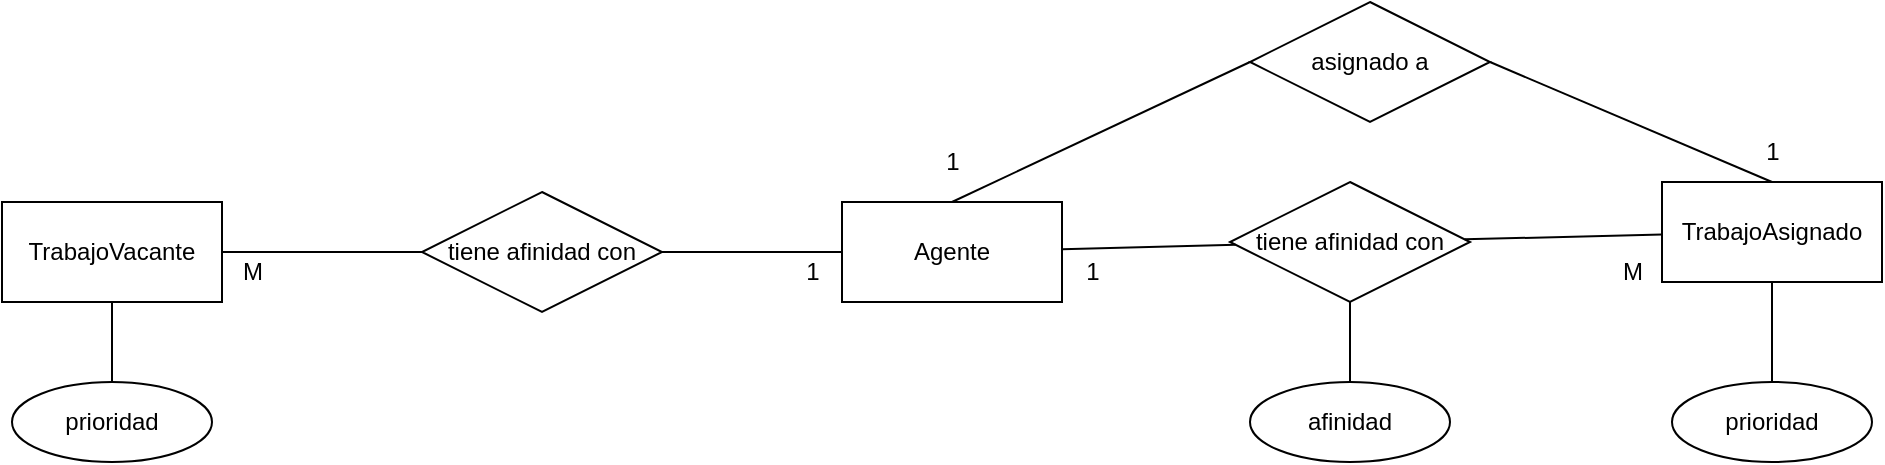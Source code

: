 <mxfile version="24.0.1" type="device">
  <diagram name="Página-1" id="edNJ96OoFqxDlCPMUYNc">
    <mxGraphModel dx="1915" dy="451" grid="1" gridSize="10" guides="1" tooltips="1" connect="1" arrows="1" fold="1" page="1" pageScale="1" pageWidth="827" pageHeight="1169" math="0" shadow="0">
      <root>
        <mxCell id="0" />
        <mxCell id="1" parent="0" />
        <mxCell id="BGMYntiI5y-Jm1jAnA2I-4" value="Agente" style="html=1;whiteSpace=wrap;" vertex="1" parent="1">
          <mxGeometry x="220" y="130" width="110" height="50" as="geometry" />
        </mxCell>
        <mxCell id="BGMYntiI5y-Jm1jAnA2I-5" value="TrabajoAsignado" style="html=1;whiteSpace=wrap;" vertex="1" parent="1">
          <mxGeometry x="630" y="120" width="110" height="50" as="geometry" />
        </mxCell>
        <mxCell id="BGMYntiI5y-Jm1jAnA2I-7" value="TrabajoVacante" style="html=1;whiteSpace=wrap;" vertex="1" parent="1">
          <mxGeometry x="-200" y="130" width="110" height="50" as="geometry" />
        </mxCell>
        <mxCell id="BGMYntiI5y-Jm1jAnA2I-8" value="tiene afinidad con" style="shape=rhombus;perimeter=rhombusPerimeter;whiteSpace=wrap;html=1;align=center;" vertex="1" parent="1">
          <mxGeometry x="414" y="120" width="120" height="60" as="geometry" />
        </mxCell>
        <mxCell id="BGMYntiI5y-Jm1jAnA2I-9" value="" style="endArrow=none;html=1;rounded=0;" edge="1" parent="1" source="BGMYntiI5y-Jm1jAnA2I-4" target="BGMYntiI5y-Jm1jAnA2I-8">
          <mxGeometry width="50" height="50" relative="1" as="geometry">
            <mxPoint x="390" y="190" as="sourcePoint" />
            <mxPoint x="440" y="140" as="targetPoint" />
          </mxGeometry>
        </mxCell>
        <mxCell id="BGMYntiI5y-Jm1jAnA2I-10" value="" style="endArrow=none;html=1;rounded=0;" edge="1" parent="1" source="BGMYntiI5y-Jm1jAnA2I-8" target="BGMYntiI5y-Jm1jAnA2I-5">
          <mxGeometry width="50" height="50" relative="1" as="geometry">
            <mxPoint x="340" y="156" as="sourcePoint" />
            <mxPoint x="427" y="159" as="targetPoint" />
          </mxGeometry>
        </mxCell>
        <mxCell id="BGMYntiI5y-Jm1jAnA2I-11" value="M" style="text;html=1;align=center;verticalAlign=middle;resizable=0;points=[];autosize=1;strokeColor=none;fillColor=none;" vertex="1" parent="1">
          <mxGeometry x="600" y="150" width="30" height="30" as="geometry" />
        </mxCell>
        <mxCell id="BGMYntiI5y-Jm1jAnA2I-12" value="1" style="text;html=1;align=center;verticalAlign=middle;resizable=0;points=[];autosize=1;strokeColor=none;fillColor=none;" vertex="1" parent="1">
          <mxGeometry x="330" y="150" width="30" height="30" as="geometry" />
        </mxCell>
        <mxCell id="BGMYntiI5y-Jm1jAnA2I-14" value="afinidad" style="ellipse;whiteSpace=wrap;html=1;align=center;" vertex="1" parent="1">
          <mxGeometry x="424" y="220" width="100" height="40" as="geometry" />
        </mxCell>
        <mxCell id="BGMYntiI5y-Jm1jAnA2I-15" value="" style="endArrow=none;html=1;rounded=0;" edge="1" parent="1" source="BGMYntiI5y-Jm1jAnA2I-14" target="BGMYntiI5y-Jm1jAnA2I-8">
          <mxGeometry width="50" height="50" relative="1" as="geometry">
            <mxPoint x="470.0" y="260" as="sourcePoint" />
            <mxPoint x="470" y="160" as="targetPoint" />
          </mxGeometry>
        </mxCell>
        <mxCell id="BGMYntiI5y-Jm1jAnA2I-16" value="tiene afinidad con" style="shape=rhombus;perimeter=rhombusPerimeter;whiteSpace=wrap;html=1;align=center;" vertex="1" parent="1">
          <mxGeometry x="10" y="125" width="120" height="60" as="geometry" />
        </mxCell>
        <mxCell id="BGMYntiI5y-Jm1jAnA2I-17" value="" style="endArrow=none;html=1;rounded=0;" edge="1" parent="1" source="BGMYntiI5y-Jm1jAnA2I-16" target="BGMYntiI5y-Jm1jAnA2I-7">
          <mxGeometry width="50" height="50" relative="1" as="geometry">
            <mxPoint x="-40" y="155" as="sourcePoint" />
            <mxPoint x="337" y="161" as="targetPoint" />
          </mxGeometry>
        </mxCell>
        <mxCell id="BGMYntiI5y-Jm1jAnA2I-18" value="" style="endArrow=none;html=1;rounded=0;" edge="1" parent="1" source="BGMYntiI5y-Jm1jAnA2I-4" target="BGMYntiI5y-Jm1jAnA2I-16">
          <mxGeometry width="50" height="50" relative="1" as="geometry">
            <mxPoint x="20" y="165" as="sourcePoint" />
            <mxPoint x="50" y="160" as="targetPoint" />
          </mxGeometry>
        </mxCell>
        <mxCell id="BGMYntiI5y-Jm1jAnA2I-19" value="1" style="text;html=1;align=center;verticalAlign=middle;resizable=0;points=[];autosize=1;strokeColor=none;fillColor=none;" vertex="1" parent="1">
          <mxGeometry x="190" y="150" width="30" height="30" as="geometry" />
        </mxCell>
        <mxCell id="BGMYntiI5y-Jm1jAnA2I-20" value="M" style="text;html=1;align=center;verticalAlign=middle;resizable=0;points=[];autosize=1;strokeColor=none;fillColor=none;" vertex="1" parent="1">
          <mxGeometry x="-90" y="150" width="30" height="30" as="geometry" />
        </mxCell>
        <mxCell id="BGMYntiI5y-Jm1jAnA2I-21" value="asignado a" style="shape=rhombus;perimeter=rhombusPerimeter;whiteSpace=wrap;html=1;align=center;" vertex="1" parent="1">
          <mxGeometry x="424" y="30" width="120" height="60" as="geometry" />
        </mxCell>
        <mxCell id="BGMYntiI5y-Jm1jAnA2I-22" value="" style="endArrow=none;html=1;rounded=0;exitX=0.5;exitY=0;exitDx=0;exitDy=0;entryX=0;entryY=0.5;entryDx=0;entryDy=0;" edge="1" parent="1" source="BGMYntiI5y-Jm1jAnA2I-4" target="BGMYntiI5y-Jm1jAnA2I-21">
          <mxGeometry width="50" height="50" relative="1" as="geometry">
            <mxPoint x="340" y="164" as="sourcePoint" />
            <mxPoint x="427" y="161" as="targetPoint" />
          </mxGeometry>
        </mxCell>
        <mxCell id="BGMYntiI5y-Jm1jAnA2I-23" value="" style="endArrow=none;html=1;rounded=0;exitX=0.5;exitY=0;exitDx=0;exitDy=0;entryX=1;entryY=0.5;entryDx=0;entryDy=0;" edge="1" parent="1" source="BGMYntiI5y-Jm1jAnA2I-5" target="BGMYntiI5y-Jm1jAnA2I-21">
          <mxGeometry width="50" height="50" relative="1" as="geometry">
            <mxPoint x="285" y="140" as="sourcePoint" />
            <mxPoint x="414" y="70" as="targetPoint" />
          </mxGeometry>
        </mxCell>
        <mxCell id="BGMYntiI5y-Jm1jAnA2I-24" value="1" style="text;html=1;align=center;verticalAlign=middle;resizable=0;points=[];autosize=1;strokeColor=none;fillColor=none;" vertex="1" parent="1">
          <mxGeometry x="260" y="95" width="30" height="30" as="geometry" />
        </mxCell>
        <mxCell id="BGMYntiI5y-Jm1jAnA2I-25" value="1" style="text;html=1;align=center;verticalAlign=middle;resizable=0;points=[];autosize=1;strokeColor=none;fillColor=none;" vertex="1" parent="1">
          <mxGeometry x="670" y="90" width="30" height="30" as="geometry" />
        </mxCell>
        <mxCell id="BGMYntiI5y-Jm1jAnA2I-26" value="prioridad" style="ellipse;whiteSpace=wrap;html=1;align=center;" vertex="1" parent="1">
          <mxGeometry x="635" y="220" width="100" height="40" as="geometry" />
        </mxCell>
        <mxCell id="BGMYntiI5y-Jm1jAnA2I-27" value="" style="endArrow=none;html=1;rounded=0;" edge="1" parent="1" source="BGMYntiI5y-Jm1jAnA2I-26" target="BGMYntiI5y-Jm1jAnA2I-5">
          <mxGeometry width="50" height="50" relative="1" as="geometry">
            <mxPoint x="340" y="240" as="sourcePoint" />
            <mxPoint x="390" y="190" as="targetPoint" />
          </mxGeometry>
        </mxCell>
        <mxCell id="BGMYntiI5y-Jm1jAnA2I-29" value="prioridad" style="ellipse;whiteSpace=wrap;html=1;align=center;" vertex="1" parent="1">
          <mxGeometry x="-195" y="220" width="100" height="40" as="geometry" />
        </mxCell>
        <mxCell id="BGMYntiI5y-Jm1jAnA2I-30" value="" style="endArrow=none;html=1;rounded=0;exitX=0.5;exitY=0;exitDx=0;exitDy=0;" edge="1" parent="1" source="BGMYntiI5y-Jm1jAnA2I-29" target="BGMYntiI5y-Jm1jAnA2I-7">
          <mxGeometry width="50" height="50" relative="1" as="geometry">
            <mxPoint x="250" y="240" as="sourcePoint" />
            <mxPoint x="300" y="190" as="targetPoint" />
          </mxGeometry>
        </mxCell>
      </root>
    </mxGraphModel>
  </diagram>
</mxfile>
